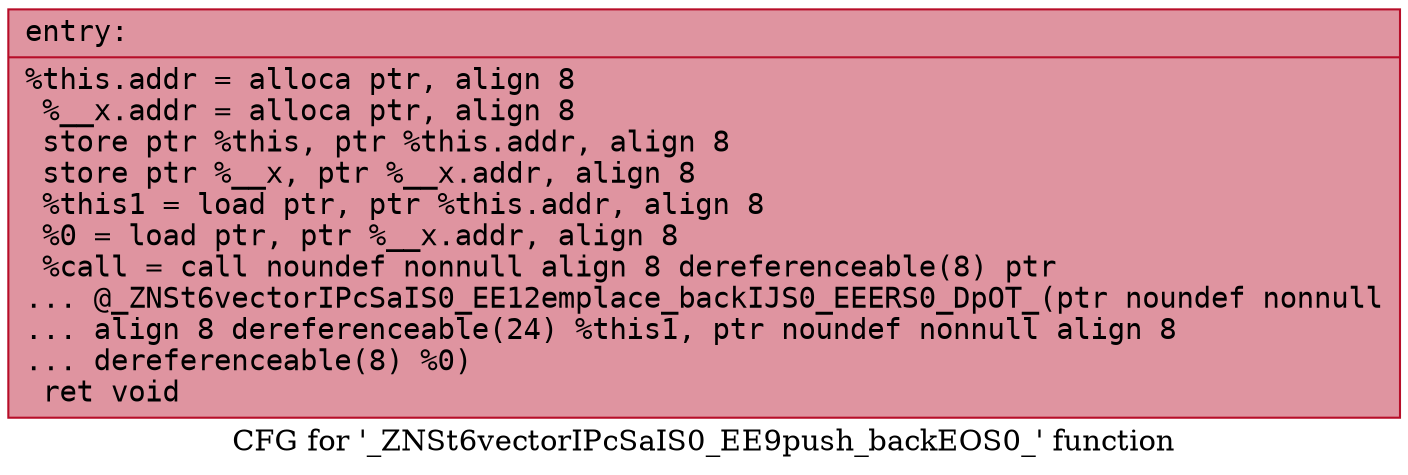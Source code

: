 digraph "CFG for '_ZNSt6vectorIPcSaIS0_EE9push_backEOS0_' function" {
	label="CFG for '_ZNSt6vectorIPcSaIS0_EE9push_backEOS0_' function";

	Node0x565291d167e0 [shape=record,color="#b70d28ff", style=filled, fillcolor="#b70d2870" fontname="Courier",label="{entry:\l|  %this.addr = alloca ptr, align 8\l  %__x.addr = alloca ptr, align 8\l  store ptr %this, ptr %this.addr, align 8\l  store ptr %__x, ptr %__x.addr, align 8\l  %this1 = load ptr, ptr %this.addr, align 8\l  %0 = load ptr, ptr %__x.addr, align 8\l  %call = call noundef nonnull align 8 dereferenceable(8) ptr\l... @_ZNSt6vectorIPcSaIS0_EE12emplace_backIJS0_EEERS0_DpOT_(ptr noundef nonnull\l... align 8 dereferenceable(24) %this1, ptr noundef nonnull align 8\l... dereferenceable(8) %0)\l  ret void\l}"];
}
